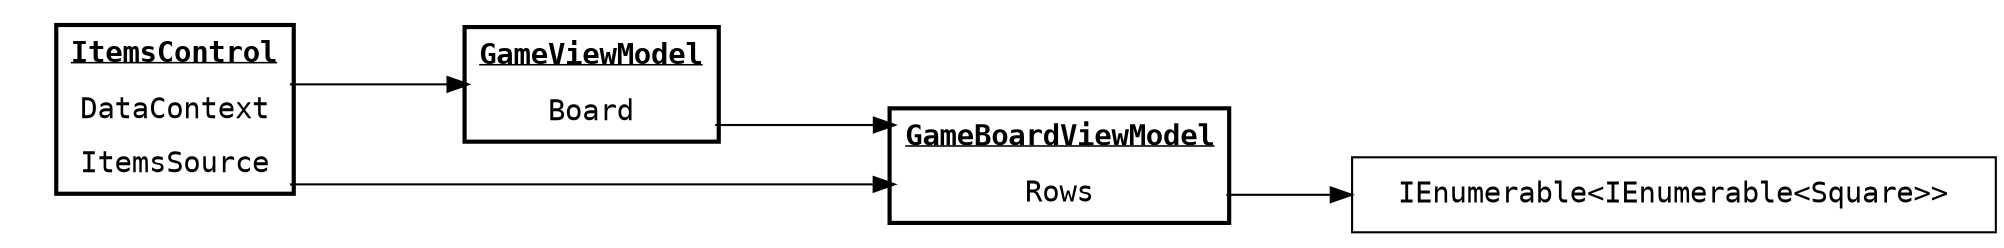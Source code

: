 digraph G {
    node [shape=none,fontname=Consolas,margin="0.3,0.1"]
    rankdir=LR
    splines="ortho"

    ItemsControl [
      label =<<TABLE BORDER="2" CELLBORDER="0" CELLSPACING="1" CELLPADDING="5">
                      <TR><TD PORT="header"><B><U>ItemsControl</U></B></TD></TR>
                      <TR><TD PORT="DataContext">DataContext</TD></TR>
                      <TR><TD PORT="ItemsSource">ItemsSource</TD></TR>
                  </TABLE>>
    ]

    GameViewModel [
      label =<<TABLE BORDER="2" CELLBORDER="0" CELLSPACING="1" CELLPADDING="5">
                      <TR><TD PORT="header"><B><U>GameViewModel</U></B></TD></TR>
                      <TR><TD PORT="Board">Board</TD></TR>
                  </TABLE>>
    ]

    BoardViewModel [
      label =<<TABLE BORDER="2" CELLBORDER="0" CELLSPACING="1" CELLPADDING="5">
                      <TR><TD PORT="header"><B><U>GameBoardViewModel</U></B></TD></TR>
                      <TR><TD PORT="Rows">Rows</TD></TR>
                  </TABLE>>
    ]

    Data [label="IEnumerable\<IEnumerable\<Square\>\>",shape=box]

    ItemsControl:DataContext -> GameViewModel:header
    ItemsControl:ItemsSource -> BoardViewModel:Rows
    GameViewModel:Board -> BoardViewModel:header
    BoardViewModel:Rows -> Data
}